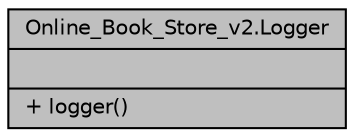 digraph "Online_Book_Store_v2.Logger"
{
 // LATEX_PDF_SIZE
  edge [fontname="Helvetica",fontsize="10",labelfontname="Helvetica",labelfontsize="10"];
  node [fontname="Helvetica",fontsize="10",shape=record];
  Node1 [label="{Online_Book_Store_v2.Logger\n||+ logger()\l}",height=0.2,width=0.4,color="black", fillcolor="grey75", style="filled", fontcolor="black",tooltip="This Class saves every button click with Username, Button Info, Date and Time values."];
}
